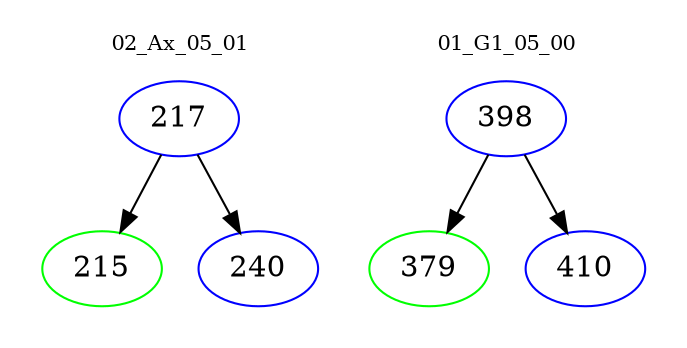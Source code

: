 digraph{
subgraph cluster_0 {
color = white
label = "02_Ax_05_01";
fontsize=10;
T0_217 [label="217", color="blue"]
T0_217 -> T0_215 [color="black"]
T0_215 [label="215", color="green"]
T0_217 -> T0_240 [color="black"]
T0_240 [label="240", color="blue"]
}
subgraph cluster_1 {
color = white
label = "01_G1_05_00";
fontsize=10;
T1_398 [label="398", color="blue"]
T1_398 -> T1_379 [color="black"]
T1_379 [label="379", color="green"]
T1_398 -> T1_410 [color="black"]
T1_410 [label="410", color="blue"]
}
}
